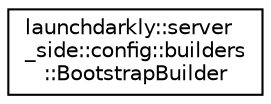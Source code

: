 digraph "Graphical Class Hierarchy"
{
 // LATEX_PDF_SIZE
  edge [fontname="Helvetica",fontsize="10",labelfontname="Helvetica",labelfontsize="10"];
  node [fontname="Helvetica",fontsize="10",shape=record];
  rankdir="LR";
  Node0 [label="launchdarkly::server\l_side::config::builders\l::BootstrapBuilder",height=0.2,width=0.4,color="black", fillcolor="white", style="filled",URL="$classlaunchdarkly_1_1server__side_1_1config_1_1builders_1_1BootstrapBuilder.html",tooltip=" "];
}
